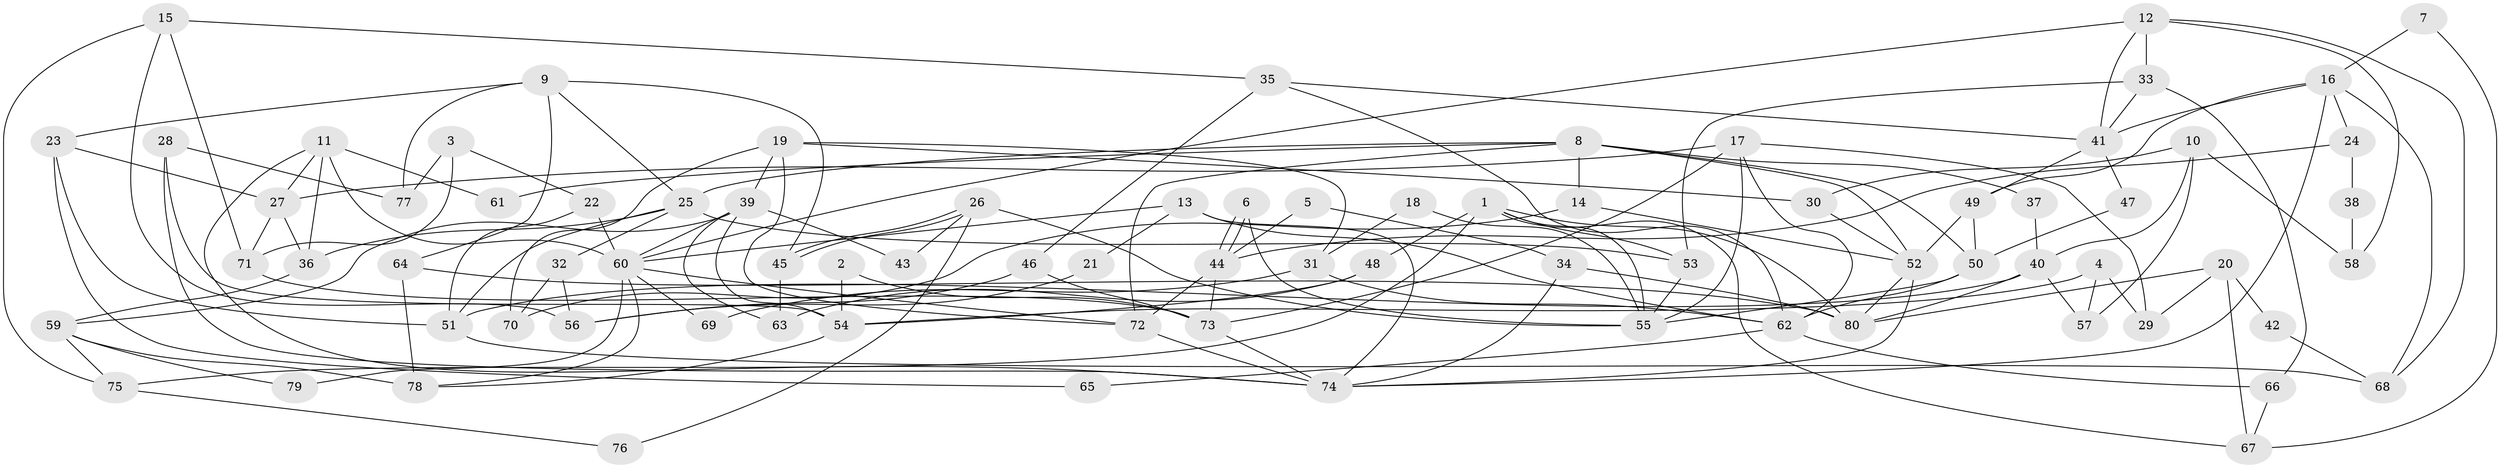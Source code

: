 // Generated by graph-tools (version 1.1) at 2025/11/02/27/25 16:11:23]
// undirected, 80 vertices, 160 edges
graph export_dot {
graph [start="1"]
  node [color=gray90,style=filled];
  1;
  2;
  3;
  4;
  5;
  6;
  7;
  8;
  9;
  10;
  11;
  12;
  13;
  14;
  15;
  16;
  17;
  18;
  19;
  20;
  21;
  22;
  23;
  24;
  25;
  26;
  27;
  28;
  29;
  30;
  31;
  32;
  33;
  34;
  35;
  36;
  37;
  38;
  39;
  40;
  41;
  42;
  43;
  44;
  45;
  46;
  47;
  48;
  49;
  50;
  51;
  52;
  53;
  54;
  55;
  56;
  57;
  58;
  59;
  60;
  61;
  62;
  63;
  64;
  65;
  66;
  67;
  68;
  69;
  70;
  71;
  72;
  73;
  74;
  75;
  76;
  77;
  78;
  79;
  80;
  1 -- 48;
  1 -- 55;
  1 -- 53;
  1 -- 67;
  1 -- 75;
  1 -- 80;
  2 -- 54;
  2 -- 73;
  3 -- 22;
  3 -- 71;
  3 -- 77;
  4 -- 29;
  4 -- 54;
  4 -- 57;
  5 -- 44;
  5 -- 34;
  6 -- 55;
  6 -- 44;
  6 -- 44;
  7 -- 67;
  7 -- 16;
  8 -- 52;
  8 -- 72;
  8 -- 14;
  8 -- 25;
  8 -- 37;
  8 -- 50;
  8 -- 61;
  9 -- 25;
  9 -- 23;
  9 -- 45;
  9 -- 64;
  9 -- 77;
  10 -- 30;
  10 -- 57;
  10 -- 40;
  10 -- 58;
  11 -- 74;
  11 -- 60;
  11 -- 27;
  11 -- 36;
  11 -- 61;
  12 -- 60;
  12 -- 41;
  12 -- 33;
  12 -- 58;
  12 -- 68;
  13 -- 62;
  13 -- 74;
  13 -- 21;
  13 -- 60;
  14 -- 52;
  14 -- 70;
  15 -- 75;
  15 -- 35;
  15 -- 56;
  15 -- 71;
  16 -- 68;
  16 -- 41;
  16 -- 24;
  16 -- 49;
  16 -- 74;
  17 -- 27;
  17 -- 55;
  17 -- 29;
  17 -- 62;
  17 -- 73;
  18 -- 31;
  18 -- 55;
  19 -- 72;
  19 -- 39;
  19 -- 30;
  19 -- 31;
  19 -- 70;
  20 -- 80;
  20 -- 67;
  20 -- 29;
  20 -- 42;
  21 -- 56;
  22 -- 60;
  22 -- 51;
  23 -- 51;
  23 -- 27;
  23 -- 65;
  24 -- 44;
  24 -- 38;
  25 -- 36;
  25 -- 32;
  25 -- 51;
  25 -- 53;
  26 -- 55;
  26 -- 45;
  26 -- 45;
  26 -- 43;
  26 -- 76;
  27 -- 71;
  27 -- 36;
  28 -- 74;
  28 -- 77;
  28 -- 54;
  30 -- 52;
  31 -- 62;
  31 -- 69;
  32 -- 70;
  32 -- 56;
  33 -- 53;
  33 -- 41;
  33 -- 66;
  34 -- 80;
  34 -- 74;
  35 -- 41;
  35 -- 62;
  35 -- 46;
  36 -- 59;
  37 -- 40;
  38 -- 58;
  39 -- 59;
  39 -- 60;
  39 -- 43;
  39 -- 54;
  39 -- 63;
  40 -- 80;
  40 -- 51;
  40 -- 57;
  41 -- 49;
  41 -- 47;
  42 -- 68;
  44 -- 73;
  44 -- 72;
  45 -- 63;
  46 -- 56;
  46 -- 73;
  47 -- 50;
  48 -- 54;
  48 -- 63;
  49 -- 52;
  49 -- 50;
  50 -- 55;
  50 -- 62;
  51 -- 68;
  52 -- 74;
  52 -- 80;
  53 -- 55;
  54 -- 78;
  59 -- 78;
  59 -- 75;
  59 -- 79;
  60 -- 72;
  60 -- 69;
  60 -- 78;
  60 -- 79;
  62 -- 65;
  62 -- 66;
  64 -- 78;
  64 -- 80;
  66 -- 67;
  71 -- 73;
  72 -- 74;
  73 -- 74;
  75 -- 76;
}
